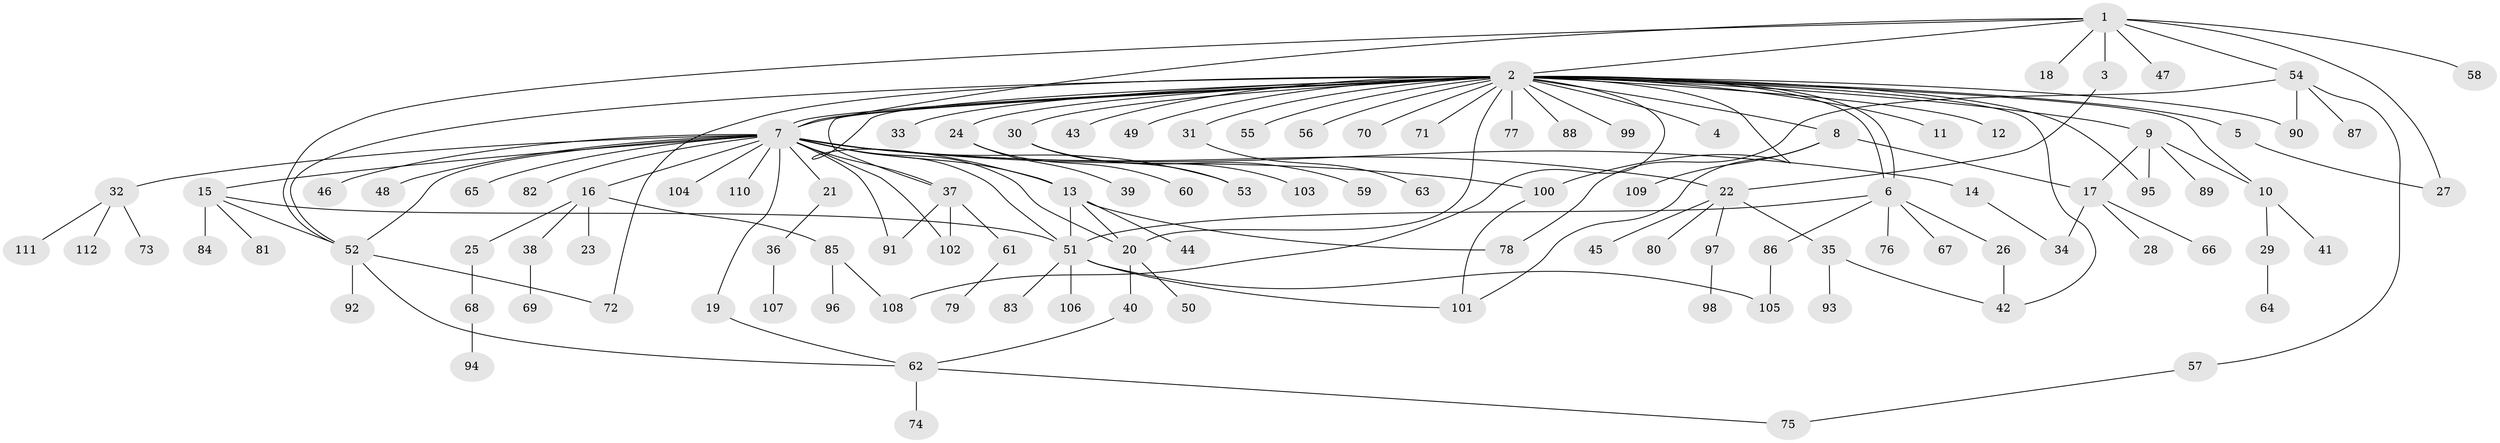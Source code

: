 // coarse degree distribution, {1: 0.8484848484848485, 3: 0.030303030303030304, 20: 0.030303030303030304, 2: 0.030303030303030304, 4: 0.030303030303030304, 9: 0.030303030303030304}
// Generated by graph-tools (version 1.1) at 2025/51/03/04/25 21:51:39]
// undirected, 112 vertices, 146 edges
graph export_dot {
graph [start="1"]
  node [color=gray90,style=filled];
  1;
  2;
  3;
  4;
  5;
  6;
  7;
  8;
  9;
  10;
  11;
  12;
  13;
  14;
  15;
  16;
  17;
  18;
  19;
  20;
  21;
  22;
  23;
  24;
  25;
  26;
  27;
  28;
  29;
  30;
  31;
  32;
  33;
  34;
  35;
  36;
  37;
  38;
  39;
  40;
  41;
  42;
  43;
  44;
  45;
  46;
  47;
  48;
  49;
  50;
  51;
  52;
  53;
  54;
  55;
  56;
  57;
  58;
  59;
  60;
  61;
  62;
  63;
  64;
  65;
  66;
  67;
  68;
  69;
  70;
  71;
  72;
  73;
  74;
  75;
  76;
  77;
  78;
  79;
  80;
  81;
  82;
  83;
  84;
  85;
  86;
  87;
  88;
  89;
  90;
  91;
  92;
  93;
  94;
  95;
  96;
  97;
  98;
  99;
  100;
  101;
  102;
  103;
  104;
  105;
  106;
  107;
  108;
  109;
  110;
  111;
  112;
  1 -- 2;
  1 -- 3;
  1 -- 7;
  1 -- 18;
  1 -- 27;
  1 -- 47;
  1 -- 52;
  1 -- 54;
  1 -- 58;
  2 -- 4;
  2 -- 5;
  2 -- 6;
  2 -- 6;
  2 -- 7;
  2 -- 7;
  2 -- 8;
  2 -- 9;
  2 -- 10;
  2 -- 11;
  2 -- 12;
  2 -- 13;
  2 -- 20;
  2 -- 24;
  2 -- 30;
  2 -- 31;
  2 -- 33;
  2 -- 37;
  2 -- 42;
  2 -- 43;
  2 -- 49;
  2 -- 52;
  2 -- 55;
  2 -- 56;
  2 -- 70;
  2 -- 71;
  2 -- 72;
  2 -- 77;
  2 -- 88;
  2 -- 90;
  2 -- 95;
  2 -- 99;
  2 -- 100;
  2 -- 108;
  3 -- 22;
  5 -- 27;
  6 -- 26;
  6 -- 51;
  6 -- 67;
  6 -- 76;
  6 -- 86;
  7 -- 13;
  7 -- 14;
  7 -- 15;
  7 -- 16;
  7 -- 19;
  7 -- 20;
  7 -- 21;
  7 -- 22;
  7 -- 32;
  7 -- 37;
  7 -- 46;
  7 -- 48;
  7 -- 51;
  7 -- 52;
  7 -- 53;
  7 -- 65;
  7 -- 82;
  7 -- 91;
  7 -- 100;
  7 -- 102;
  7 -- 104;
  7 -- 110;
  8 -- 17;
  8 -- 101;
  8 -- 109;
  9 -- 10;
  9 -- 17;
  9 -- 89;
  9 -- 95;
  10 -- 29;
  10 -- 41;
  13 -- 20;
  13 -- 44;
  13 -- 51;
  13 -- 78;
  14 -- 34;
  15 -- 51;
  15 -- 52;
  15 -- 81;
  15 -- 84;
  16 -- 23;
  16 -- 25;
  16 -- 38;
  16 -- 85;
  17 -- 28;
  17 -- 34;
  17 -- 66;
  19 -- 62;
  20 -- 40;
  20 -- 50;
  21 -- 36;
  22 -- 35;
  22 -- 45;
  22 -- 80;
  22 -- 97;
  24 -- 39;
  24 -- 60;
  25 -- 68;
  26 -- 42;
  29 -- 64;
  30 -- 53;
  30 -- 59;
  30 -- 103;
  31 -- 63;
  32 -- 73;
  32 -- 111;
  32 -- 112;
  35 -- 42;
  35 -- 93;
  36 -- 107;
  37 -- 61;
  37 -- 91;
  37 -- 102;
  38 -- 69;
  40 -- 62;
  51 -- 83;
  51 -- 101;
  51 -- 105;
  51 -- 106;
  52 -- 62;
  52 -- 72;
  52 -- 92;
  54 -- 57;
  54 -- 78;
  54 -- 87;
  54 -- 90;
  57 -- 75;
  61 -- 79;
  62 -- 74;
  62 -- 75;
  68 -- 94;
  85 -- 96;
  85 -- 108;
  86 -- 105;
  97 -- 98;
  100 -- 101;
}

